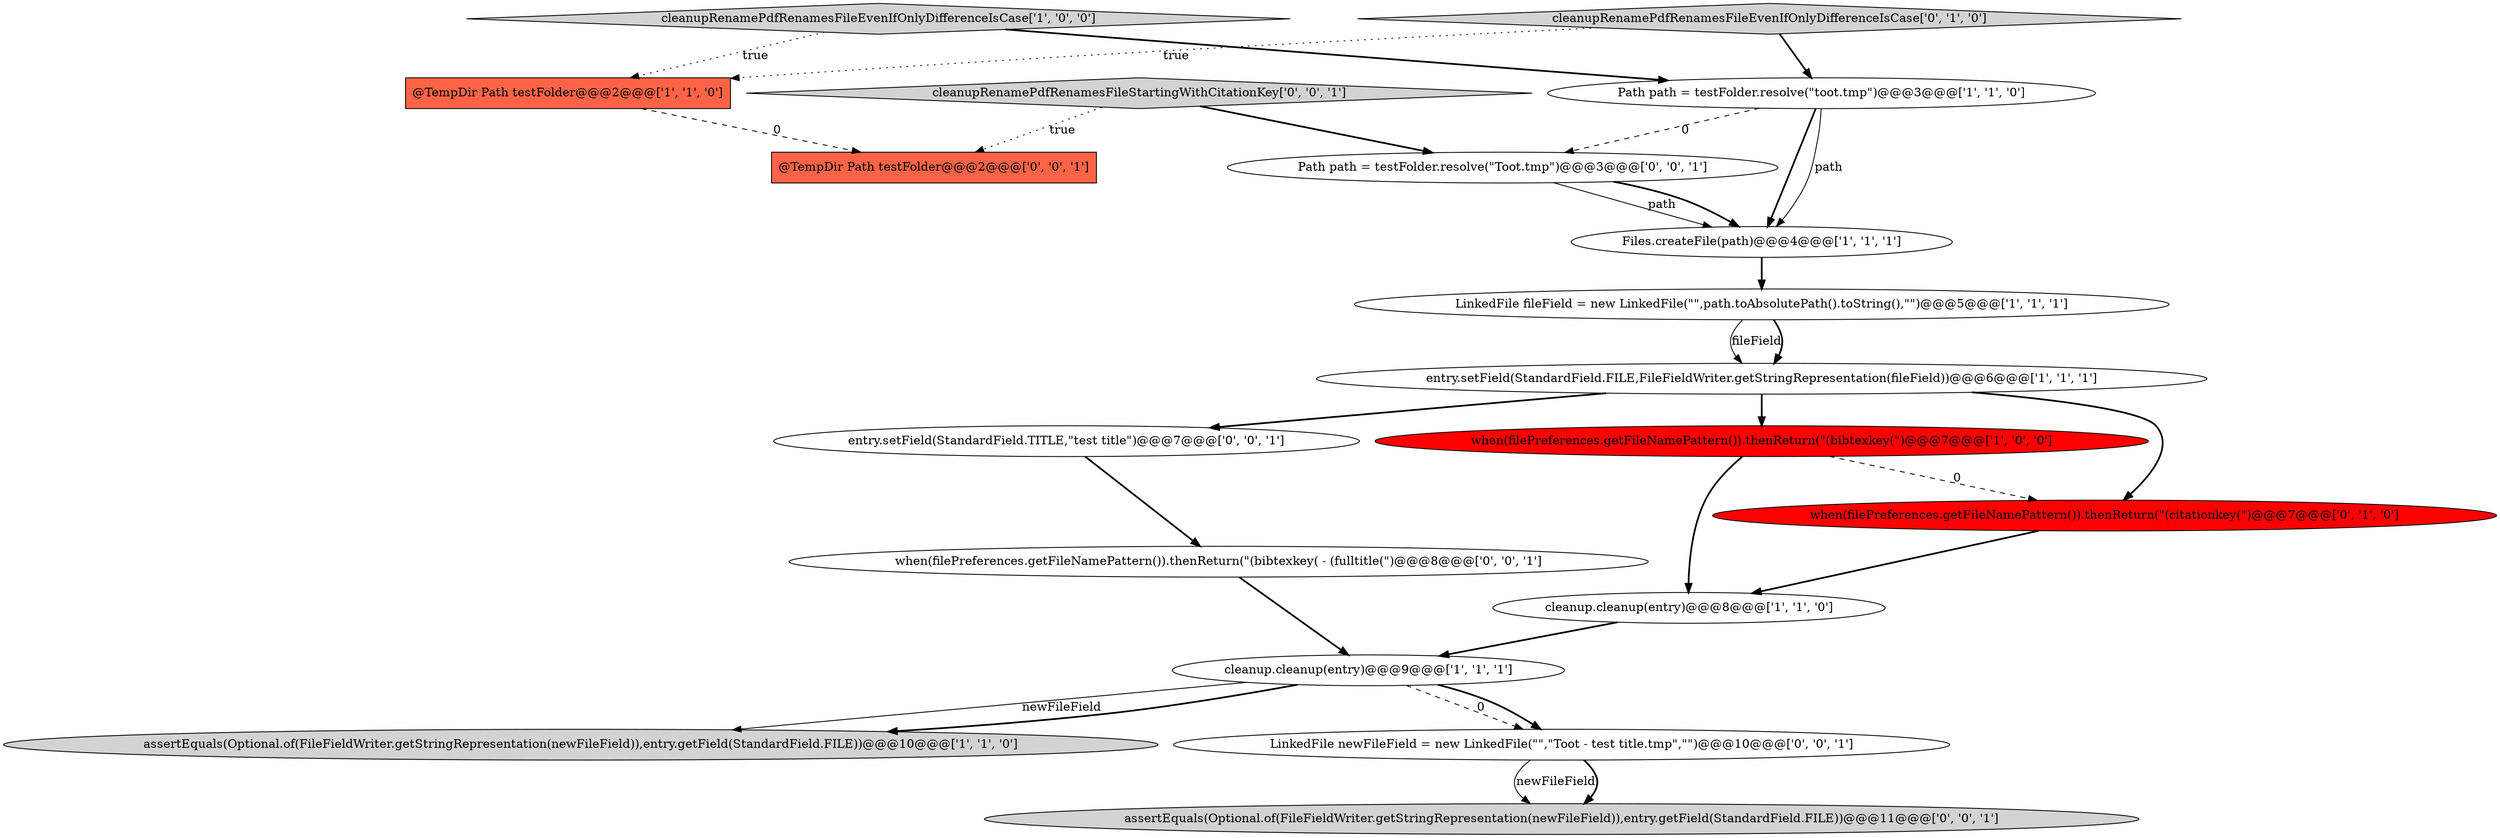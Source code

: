 digraph {
12 [style = filled, label = "Path path = testFolder.resolve(\"Toot.tmp\")@@@3@@@['0', '0', '1']", fillcolor = white, shape = ellipse image = "AAA0AAABBB3BBB"];
5 [style = filled, label = "cleanupRenamePdfRenamesFileEvenIfOnlyDifferenceIsCase['1', '0', '0']", fillcolor = lightgray, shape = diamond image = "AAA0AAABBB1BBB"];
9 [style = filled, label = "entry.setField(StandardField.FILE,FileFieldWriter.getStringRepresentation(fileField))@@@6@@@['1', '1', '1']", fillcolor = white, shape = ellipse image = "AAA0AAABBB1BBB"];
17 [style = filled, label = "@TempDir Path testFolder@@@2@@@['0', '0', '1']", fillcolor = tomato, shape = box image = "AAA0AAABBB3BBB"];
7 [style = filled, label = "LinkedFile fileField = new LinkedFile(\"\",path.toAbsolutePath().toString(),\"\")@@@5@@@['1', '1', '1']", fillcolor = white, shape = ellipse image = "AAA0AAABBB1BBB"];
2 [style = filled, label = "assertEquals(Optional.of(FileFieldWriter.getStringRepresentation(newFileField)),entry.getField(StandardField.FILE))@@@10@@@['1', '1', '0']", fillcolor = lightgray, shape = ellipse image = "AAA0AAABBB1BBB"];
10 [style = filled, label = "cleanupRenamePdfRenamesFileEvenIfOnlyDifferenceIsCase['0', '1', '0']", fillcolor = lightgray, shape = diamond image = "AAA0AAABBB2BBB"];
15 [style = filled, label = "when(filePreferences.getFileNamePattern()).thenReturn(\"(bibtexkey( - (fulltitle(\")@@@8@@@['0', '0', '1']", fillcolor = white, shape = ellipse image = "AAA0AAABBB3BBB"];
18 [style = filled, label = "LinkedFile newFileField = new LinkedFile(\"\",\"Toot - test title.tmp\",\"\")@@@10@@@['0', '0', '1']", fillcolor = white, shape = ellipse image = "AAA0AAABBB3BBB"];
13 [style = filled, label = "assertEquals(Optional.of(FileFieldWriter.getStringRepresentation(newFileField)),entry.getField(StandardField.FILE))@@@11@@@['0', '0', '1']", fillcolor = lightgray, shape = ellipse image = "AAA0AAABBB3BBB"];
0 [style = filled, label = "@TempDir Path testFolder@@@2@@@['1', '1', '0']", fillcolor = tomato, shape = box image = "AAA0AAABBB1BBB"];
4 [style = filled, label = "cleanup.cleanup(entry)@@@9@@@['1', '1', '1']", fillcolor = white, shape = ellipse image = "AAA0AAABBB1BBB"];
3 [style = filled, label = "Files.createFile(path)@@@4@@@['1', '1', '1']", fillcolor = white, shape = ellipse image = "AAA0AAABBB1BBB"];
8 [style = filled, label = "cleanup.cleanup(entry)@@@8@@@['1', '1', '0']", fillcolor = white, shape = ellipse image = "AAA0AAABBB1BBB"];
14 [style = filled, label = "cleanupRenamePdfRenamesFileStartingWithCitationKey['0', '0', '1']", fillcolor = lightgray, shape = diamond image = "AAA0AAABBB3BBB"];
16 [style = filled, label = "entry.setField(StandardField.TITLE,\"test title\")@@@7@@@['0', '0', '1']", fillcolor = white, shape = ellipse image = "AAA0AAABBB3BBB"];
11 [style = filled, label = "when(filePreferences.getFileNamePattern()).thenReturn(\"(citationkey(\")@@@7@@@['0', '1', '0']", fillcolor = red, shape = ellipse image = "AAA1AAABBB2BBB"];
1 [style = filled, label = "when(filePreferences.getFileNamePattern()).thenReturn(\"(bibtexkey(\")@@@7@@@['1', '0', '0']", fillcolor = red, shape = ellipse image = "AAA1AAABBB1BBB"];
6 [style = filled, label = "Path path = testFolder.resolve(\"toot.tmp\")@@@3@@@['1', '1', '0']", fillcolor = white, shape = ellipse image = "AAA0AAABBB1BBB"];
4->18 [style = dashed, label="0"];
6->3 [style = bold, label=""];
16->15 [style = bold, label=""];
1->8 [style = bold, label=""];
9->11 [style = bold, label=""];
4->2 [style = solid, label="newFileField"];
4->18 [style = bold, label=""];
12->3 [style = solid, label="path"];
4->2 [style = bold, label=""];
5->0 [style = dotted, label="true"];
7->9 [style = solid, label="fileField"];
0->17 [style = dashed, label="0"];
10->6 [style = bold, label=""];
9->16 [style = bold, label=""];
6->12 [style = dashed, label="0"];
7->9 [style = bold, label=""];
14->17 [style = dotted, label="true"];
6->3 [style = solid, label="path"];
18->13 [style = solid, label="newFileField"];
5->6 [style = bold, label=""];
3->7 [style = bold, label=""];
1->11 [style = dashed, label="0"];
14->12 [style = bold, label=""];
15->4 [style = bold, label=""];
18->13 [style = bold, label=""];
11->8 [style = bold, label=""];
10->0 [style = dotted, label="true"];
12->3 [style = bold, label=""];
8->4 [style = bold, label=""];
9->1 [style = bold, label=""];
}
